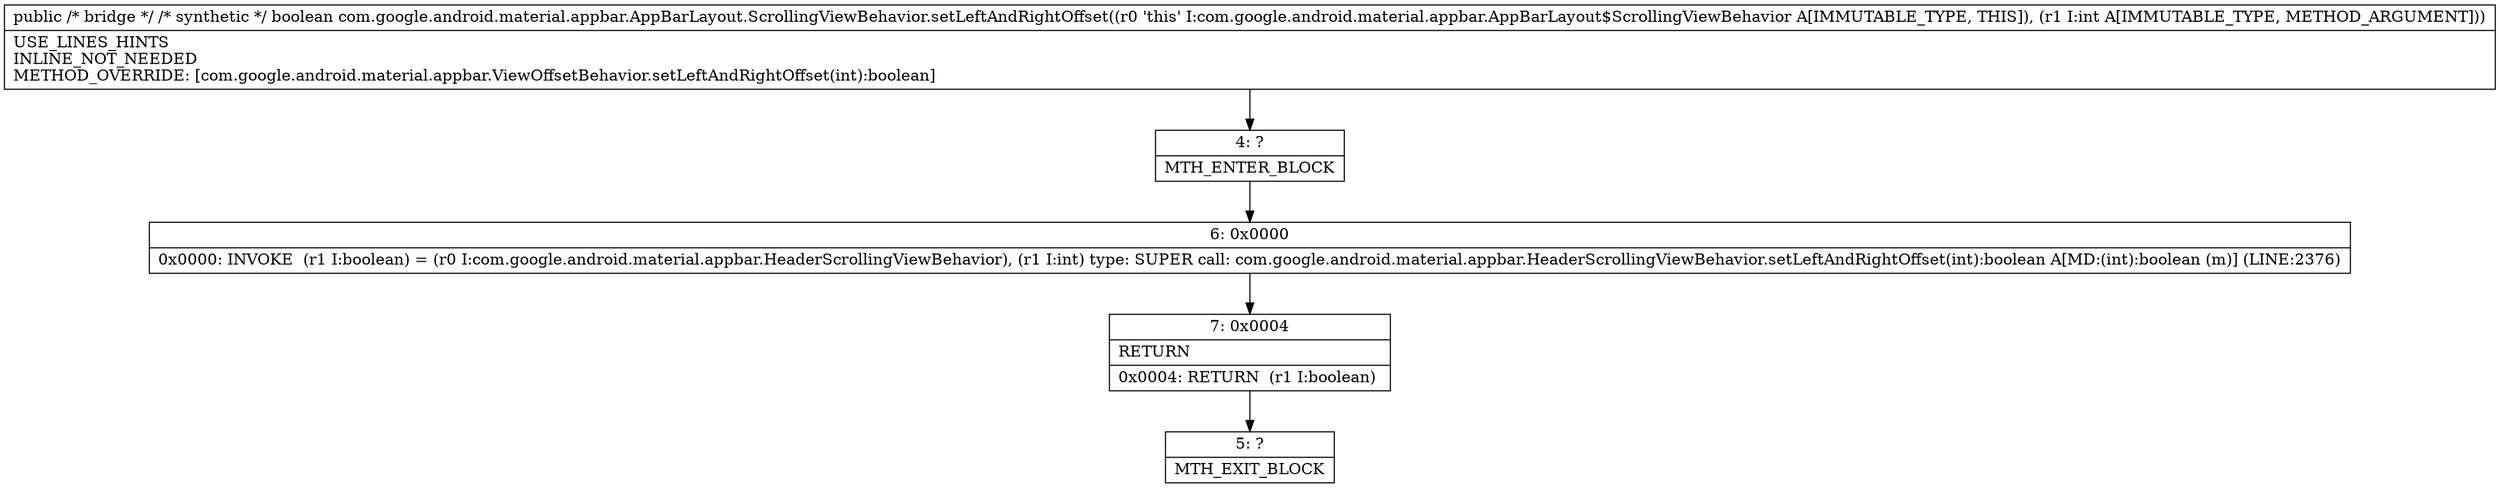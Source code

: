 digraph "CFG forcom.google.android.material.appbar.AppBarLayout.ScrollingViewBehavior.setLeftAndRightOffset(I)Z" {
Node_4 [shape=record,label="{4\:\ ?|MTH_ENTER_BLOCK\l}"];
Node_6 [shape=record,label="{6\:\ 0x0000|0x0000: INVOKE  (r1 I:boolean) = (r0 I:com.google.android.material.appbar.HeaderScrollingViewBehavior), (r1 I:int) type: SUPER call: com.google.android.material.appbar.HeaderScrollingViewBehavior.setLeftAndRightOffset(int):boolean A[MD:(int):boolean (m)] (LINE:2376)\l}"];
Node_7 [shape=record,label="{7\:\ 0x0004|RETURN\l|0x0004: RETURN  (r1 I:boolean) \l}"];
Node_5 [shape=record,label="{5\:\ ?|MTH_EXIT_BLOCK\l}"];
MethodNode[shape=record,label="{public \/* bridge *\/ \/* synthetic *\/ boolean com.google.android.material.appbar.AppBarLayout.ScrollingViewBehavior.setLeftAndRightOffset((r0 'this' I:com.google.android.material.appbar.AppBarLayout$ScrollingViewBehavior A[IMMUTABLE_TYPE, THIS]), (r1 I:int A[IMMUTABLE_TYPE, METHOD_ARGUMENT]))  | USE_LINES_HINTS\lINLINE_NOT_NEEDED\lMETHOD_OVERRIDE: [com.google.android.material.appbar.ViewOffsetBehavior.setLeftAndRightOffset(int):boolean]\l}"];
MethodNode -> Node_4;Node_4 -> Node_6;
Node_6 -> Node_7;
Node_7 -> Node_5;
}


